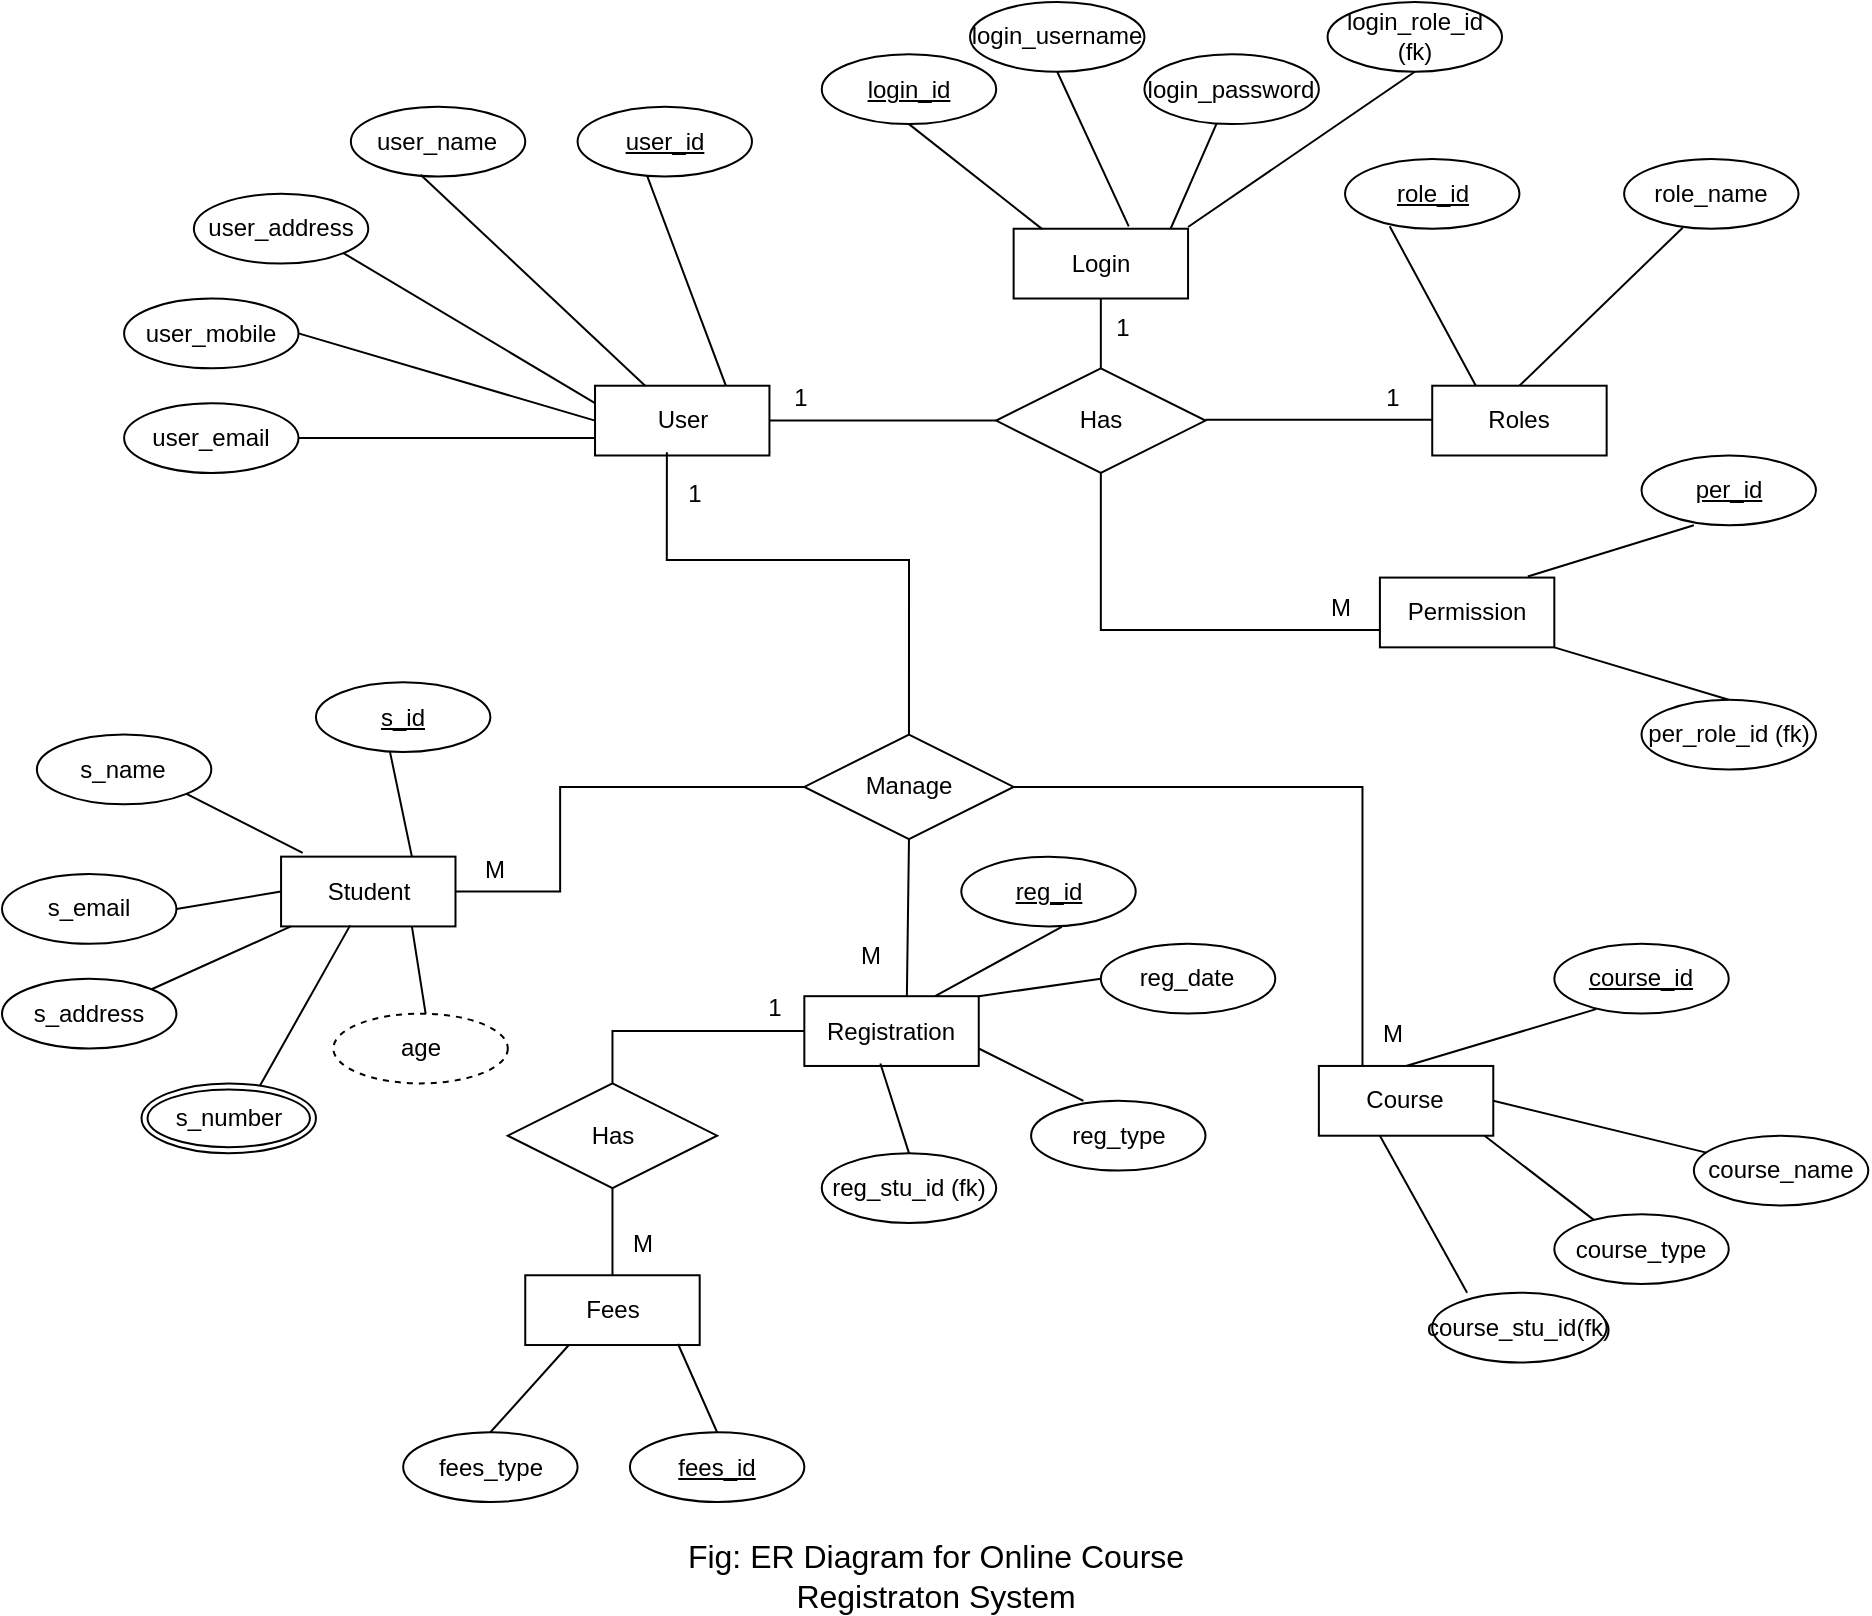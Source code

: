 <mxfile version="24.7.6">
  <diagram name="Page-1" id="-z4FBa4y1muNTdy9gSmg">
    <mxGraphModel dx="2798" dy="1011" grid="1" gridSize="10" guides="1" tooltips="1" connect="1" arrows="1" fold="1" page="1" pageScale="1" pageWidth="1169" pageHeight="827" math="0" shadow="0">
      <root>
        <mxCell id="0" />
        <mxCell id="1" parent="0" />
        <mxCell id="r2_GUlwitlH08SyPvIVj-1" value="Login" style="whiteSpace=wrap;html=1;align=center;" parent="1" vertex="1">
          <mxGeometry x="-545.186" y="131.372" width="87.209" height="34.884" as="geometry" />
        </mxCell>
        <mxCell id="r2_GUlwitlH08SyPvIVj-2" value="User" style="whiteSpace=wrap;html=1;align=center;" parent="1" vertex="1">
          <mxGeometry x="-754.488" y="209.86" width="87.209" height="34.884" as="geometry" />
        </mxCell>
        <mxCell id="r2_GUlwitlH08SyPvIVj-3" value="Roles" style="whiteSpace=wrap;html=1;align=center;" parent="1" vertex="1">
          <mxGeometry x="-335.883" y="209.86" width="87.209" height="34.884" as="geometry" />
        </mxCell>
        <mxCell id="r2_GUlwitlH08SyPvIVj-4" value="Permission" style="whiteSpace=wrap;html=1;align=center;" parent="1" vertex="1">
          <mxGeometry x="-362.046" y="305.791" width="87.209" height="34.884" as="geometry" />
        </mxCell>
        <mxCell id="r2_GUlwitlH08SyPvIVj-5" value="Student" style="whiteSpace=wrap;html=1;align=center;" parent="1" vertex="1">
          <mxGeometry x="-911.465" y="445.326" width="87.209" height="34.884" as="geometry" />
        </mxCell>
        <mxCell id="r2_GUlwitlH08SyPvIVj-6" value="Registration" style="whiteSpace=wrap;html=1;align=center;" parent="1" vertex="1">
          <mxGeometry x="-649.837" y="515.093" width="87.209" height="34.884" as="geometry" />
        </mxCell>
        <mxCell id="r2_GUlwitlH08SyPvIVj-7" value="Course" style="whiteSpace=wrap;html=1;align=center;" parent="1" vertex="1">
          <mxGeometry x="-392.569" y="549.977" width="87.209" height="34.884" as="geometry" />
        </mxCell>
        <mxCell id="r2_GUlwitlH08SyPvIVj-8" value="Fees" style="whiteSpace=wrap;html=1;align=center;" parent="1" vertex="1">
          <mxGeometry x="-789.372" y="654.628" width="87.209" height="34.884" as="geometry" />
        </mxCell>
        <mxCell id="r2_GUlwitlH08SyPvIVj-10" value="login_password" style="ellipse;whiteSpace=wrap;html=1;align=center;" parent="1" vertex="1">
          <mxGeometry x="-479.779" y="44.163" width="87.209" height="34.884" as="geometry" />
        </mxCell>
        <mxCell id="r2_GUlwitlH08SyPvIVj-11" value="login_role_id (fk)" style="ellipse;whiteSpace=wrap;html=1;align=center;" parent="1" vertex="1">
          <mxGeometry x="-388.209" y="18" width="87.209" height="34.884" as="geometry" />
        </mxCell>
        <mxCell id="r2_GUlwitlH08SyPvIVj-13" value="login_username" style="ellipse;whiteSpace=wrap;html=1;align=center;" parent="1" vertex="1">
          <mxGeometry x="-566.988" y="18" width="87.209" height="34.884" as="geometry" />
        </mxCell>
        <mxCell id="r2_GUlwitlH08SyPvIVj-15" value="user_name" style="ellipse;whiteSpace=wrap;html=1;align=center;" parent="1" vertex="1">
          <mxGeometry x="-876.581" y="70.326" width="87.209" height="34.884" as="geometry" />
        </mxCell>
        <mxCell id="r2_GUlwitlH08SyPvIVj-16" value="user_address" style="ellipse;whiteSpace=wrap;html=1;align=center;" parent="1" vertex="1">
          <mxGeometry x="-955.07" y="113.93" width="87.209" height="34.884" as="geometry" />
        </mxCell>
        <mxCell id="r2_GUlwitlH08SyPvIVj-17" value="user_mobile" style="ellipse;whiteSpace=wrap;html=1;align=center;" parent="1" vertex="1">
          <mxGeometry x="-989.953" y="166.256" width="87.209" height="34.884" as="geometry" />
        </mxCell>
        <mxCell id="r2_GUlwitlH08SyPvIVj-19" value="role_name" style="ellipse;whiteSpace=wrap;html=1;align=center;" parent="1" vertex="1">
          <mxGeometry x="-239.953" y="96.488" width="87.209" height="34.884" as="geometry" />
        </mxCell>
        <mxCell id="r2_GUlwitlH08SyPvIVj-21" value="Has" style="shape=rhombus;perimeter=rhombusPerimeter;whiteSpace=wrap;html=1;align=center;" parent="1" vertex="1">
          <mxGeometry x="-553.907" y="201.14" width="104.651" height="52.326" as="geometry" />
        </mxCell>
        <mxCell id="r2_GUlwitlH08SyPvIVj-22" value="" style="endArrow=none;html=1;rounded=0;" parent="1" edge="1">
          <mxGeometry relative="1" as="geometry">
            <mxPoint x="-667.279" y="227.302" as="sourcePoint" />
            <mxPoint x="-553.907" y="227.302" as="targetPoint" />
          </mxGeometry>
        </mxCell>
        <mxCell id="r2_GUlwitlH08SyPvIVj-23" value="" style="endArrow=none;html=1;rounded=0;" parent="1" edge="1">
          <mxGeometry relative="1" as="geometry">
            <mxPoint x="-449.256" y="226.866" as="sourcePoint" />
            <mxPoint x="-335.883" y="226.866" as="targetPoint" />
          </mxGeometry>
        </mxCell>
        <mxCell id="r2_GUlwitlH08SyPvIVj-24" value="" style="endArrow=none;html=1;rounded=0;exitX=0.5;exitY=1;exitDx=0;exitDy=0;" parent="1" source="r2_GUlwitlH08SyPvIVj-1" edge="1">
          <mxGeometry relative="1" as="geometry">
            <mxPoint x="-501.581" y="174.977" as="sourcePoint" />
            <mxPoint x="-501.581" y="201.14" as="targetPoint" />
          </mxGeometry>
        </mxCell>
        <mxCell id="r2_GUlwitlH08SyPvIVj-30" value="" style="endArrow=none;html=1;rounded=0;entryX=0;entryY=0.5;entryDx=0;entryDy=0;" parent="1" target="r2_GUlwitlH08SyPvIVj-2" edge="1">
          <mxGeometry relative="1" as="geometry">
            <mxPoint x="-902.744" y="183.698" as="sourcePoint" />
            <mxPoint x="-754.488" y="201.14" as="targetPoint" />
          </mxGeometry>
        </mxCell>
        <mxCell id="r2_GUlwitlH08SyPvIVj-31" value="" style="endArrow=none;html=1;rounded=0;entryX=0;entryY=0.25;entryDx=0;entryDy=0;exitX=1;exitY=1;exitDx=0;exitDy=0;" parent="1" source="r2_GUlwitlH08SyPvIVj-16" target="r2_GUlwitlH08SyPvIVj-2" edge="1">
          <mxGeometry relative="1" as="geometry">
            <mxPoint x="-894.023" y="131.372" as="sourcePoint" />
            <mxPoint x="-754.488" y="131.372" as="targetPoint" />
          </mxGeometry>
        </mxCell>
        <mxCell id="r2_GUlwitlH08SyPvIVj-32" value="" style="endArrow=none;html=1;rounded=0;" parent="1" target="r2_GUlwitlH08SyPvIVj-2" edge="1">
          <mxGeometry relative="1" as="geometry">
            <mxPoint x="-841.698" y="104.337" as="sourcePoint" />
            <mxPoint x="-702.163" y="104.337" as="targetPoint" />
          </mxGeometry>
        </mxCell>
        <mxCell id="r2_GUlwitlH08SyPvIVj-33" value="" style="endArrow=none;html=1;rounded=0;entryX=0.75;entryY=0;entryDx=0;entryDy=0;exitX=0.4;exitY=1;exitDx=0;exitDy=0;exitPerimeter=0;" parent="1" target="r2_GUlwitlH08SyPvIVj-2" edge="1">
          <mxGeometry relative="1" as="geometry">
            <mxPoint x="-728.325" y="105.209" as="sourcePoint" />
            <mxPoint x="-588.79" y="122.215" as="targetPoint" />
          </mxGeometry>
        </mxCell>
        <mxCell id="r2_GUlwitlH08SyPvIVj-34" value="" style="endArrow=none;html=1;rounded=0;entryX=0.164;entryY=0.005;entryDx=0;entryDy=0;entryPerimeter=0;exitX=0.5;exitY=1;exitDx=0;exitDy=0;" parent="1" target="r2_GUlwitlH08SyPvIVj-1" edge="1">
          <mxGeometry relative="1" as="geometry">
            <mxPoint x="-597.511" y="79.047" as="sourcePoint" />
            <mxPoint x="-466.697" y="96.488" as="targetPoint" />
          </mxGeometry>
        </mxCell>
        <mxCell id="r2_GUlwitlH08SyPvIVj-35" value="" style="endArrow=none;html=1;rounded=0;entryX=0.66;entryY=-0.035;entryDx=0;entryDy=0;entryPerimeter=0;exitX=0.5;exitY=1;exitDx=0;exitDy=0;" parent="1" source="r2_GUlwitlH08SyPvIVj-13" target="r2_GUlwitlH08SyPvIVj-1" edge="1">
          <mxGeometry relative="1" as="geometry">
            <mxPoint x="-519.023" y="96.488" as="sourcePoint" />
            <mxPoint x="-379.488" y="96.488" as="targetPoint" />
          </mxGeometry>
        </mxCell>
        <mxCell id="r2_GUlwitlH08SyPvIVj-36" value="" style="endArrow=none;html=1;rounded=0;entryX=0.9;entryY=0;entryDx=0;entryDy=0;entryPerimeter=0;" parent="1" source="r2_GUlwitlH08SyPvIVj-10" target="r2_GUlwitlH08SyPvIVj-1" edge="1">
          <mxGeometry relative="1" as="geometry">
            <mxPoint x="-492.86" y="113.494" as="sourcePoint" />
            <mxPoint x="-353.325" y="113.494" as="targetPoint" />
          </mxGeometry>
        </mxCell>
        <mxCell id="r2_GUlwitlH08SyPvIVj-37" value="" style="endArrow=none;html=1;rounded=0;entryX=0.5;entryY=1;entryDx=0;entryDy=0;" parent="1" target="r2_GUlwitlH08SyPvIVj-11" edge="1">
          <mxGeometry relative="1" as="geometry">
            <mxPoint x="-457.976" y="130.5" as="sourcePoint" />
            <mxPoint x="-318.441" y="130.5" as="targetPoint" />
          </mxGeometry>
        </mxCell>
        <mxCell id="r2_GUlwitlH08SyPvIVj-39" value="" style="endArrow=none;html=1;rounded=0;entryX=0.336;entryY=0.985;entryDx=0;entryDy=0;entryPerimeter=0;exitX=0.5;exitY=0;exitDx=0;exitDy=0;" parent="1" source="r2_GUlwitlH08SyPvIVj-3" target="r2_GUlwitlH08SyPvIVj-19" edge="1">
          <mxGeometry relative="1" as="geometry">
            <mxPoint x="-362.046" y="174.977" as="sourcePoint" />
            <mxPoint x="-222.511" y="174.977" as="targetPoint" />
          </mxGeometry>
        </mxCell>
        <mxCell id="r2_GUlwitlH08SyPvIVj-41" value="" style="endArrow=none;html=1;rounded=0;entryX=0.256;entryY=0.965;entryDx=0;entryDy=0;entryPerimeter=0;exitX=0.25;exitY=0;exitDx=0;exitDy=0;" parent="1" source="r2_GUlwitlH08SyPvIVj-102" edge="1">
          <mxGeometry relative="1" as="geometry">
            <mxPoint x="-335.883" y="201.14" as="sourcePoint" />
            <mxPoint x="-322.279" y="130.151" as="targetPoint" />
          </mxGeometry>
        </mxCell>
        <mxCell id="r2_GUlwitlH08SyPvIVj-42" value="" style="endArrow=none;html=1;rounded=0;exitX=0.5;exitY=1;exitDx=0;exitDy=0;entryX=0;entryY=0.75;entryDx=0;entryDy=0;" parent="1" source="r2_GUlwitlH08SyPvIVj-21" target="r2_GUlwitlH08SyPvIVj-4" edge="1">
          <mxGeometry relative="1" as="geometry">
            <mxPoint x="-553.907" y="270.907" as="sourcePoint" />
            <mxPoint x="-414.372" y="270.907" as="targetPoint" />
            <Array as="points">
              <mxPoint x="-501.581" y="331.953" />
            </Array>
          </mxGeometry>
        </mxCell>
        <mxCell id="r2_GUlwitlH08SyPvIVj-44" value="per_role_id (fk)" style="ellipse;whiteSpace=wrap;html=1;align=center;" parent="1" vertex="1">
          <mxGeometry x="-231.232" y="366.837" width="87.209" height="34.884" as="geometry" />
        </mxCell>
        <mxCell id="r2_GUlwitlH08SyPvIVj-48" value="" style="endArrow=none;html=1;rounded=0;entryX=0;entryY=0.5;entryDx=0;entryDy=0;exitX=0.848;exitY=-0.015;exitDx=0;exitDy=0;exitPerimeter=0;" parent="1" source="r2_GUlwitlH08SyPvIVj-4" edge="1">
          <mxGeometry relative="1" as="geometry">
            <mxPoint x="-301.0" y="305.791" as="sourcePoint" />
            <mxPoint x="-205.069" y="279.628" as="targetPoint" />
          </mxGeometry>
        </mxCell>
        <mxCell id="r2_GUlwitlH08SyPvIVj-49" value="" style="endArrow=none;html=1;rounded=0;entryX=0.5;entryY=0;entryDx=0;entryDy=0;exitX=1;exitY=1;exitDx=0;exitDy=0;" parent="1" source="r2_GUlwitlH08SyPvIVj-4" target="r2_GUlwitlH08SyPvIVj-44" edge="1">
          <mxGeometry relative="1" as="geometry">
            <mxPoint x="-327.162" y="349.395" as="sourcePoint" />
            <mxPoint x="-187.627" y="349.395" as="targetPoint" />
          </mxGeometry>
        </mxCell>
        <mxCell id="r2_GUlwitlH08SyPvIVj-51" value="" style="endArrow=none;html=1;rounded=0;exitX=0.412;exitY=0.955;exitDx=0;exitDy=0;exitPerimeter=0;entryX=0.5;entryY=0;entryDx=0;entryDy=0;edgeStyle=orthogonalEdgeStyle;" parent="1" source="r2_GUlwitlH08SyPvIVj-2" target="r2_GUlwitlH08SyPvIVj-52" edge="1">
          <mxGeometry relative="1" as="geometry">
            <mxPoint x="-737.046" y="322.797" as="sourcePoint" />
            <mxPoint x="-649.837" y="410.442" as="targetPoint" />
            <Array as="points">
              <mxPoint x="-718.732" y="297.07" />
              <mxPoint x="-597.511" y="297.07" />
            </Array>
          </mxGeometry>
        </mxCell>
        <mxCell id="r2_GUlwitlH08SyPvIVj-52" value="Manage" style="shape=rhombus;perimeter=rhombusPerimeter;whiteSpace=wrap;html=1;align=center;" parent="1" vertex="1">
          <mxGeometry x="-649.837" y="384.279" width="104.651" height="52.326" as="geometry" />
        </mxCell>
        <mxCell id="r2_GUlwitlH08SyPvIVj-53" value="" style="endArrow=none;html=1;rounded=0;exitX=0.588;exitY=0.005;exitDx=0;exitDy=0;entryX=0.5;entryY=1;entryDx=0;entryDy=0;exitPerimeter=0;" parent="1" source="r2_GUlwitlH08SyPvIVj-6" target="r2_GUlwitlH08SyPvIVj-52" edge="1">
          <mxGeometry relative="1" as="geometry">
            <mxPoint x="-562.628" y="366.837" as="sourcePoint" />
            <mxPoint x="-423.093" y="366.837" as="targetPoint" />
          </mxGeometry>
        </mxCell>
        <mxCell id="r2_GUlwitlH08SyPvIVj-54" value="" style="endArrow=none;html=1;rounded=0;exitX=1;exitY=0.5;exitDx=0;exitDy=0;" parent="1" source="r2_GUlwitlH08SyPvIVj-5" edge="1">
          <mxGeometry relative="1" as="geometry">
            <mxPoint x="-771.93" y="480.209" as="sourcePoint" />
            <mxPoint x="-649.837" y="410.442" as="targetPoint" />
            <Array as="points">
              <mxPoint x="-771.93" y="462.767" />
              <mxPoint x="-771.93" y="410.442" />
            </Array>
          </mxGeometry>
        </mxCell>
        <mxCell id="r2_GUlwitlH08SyPvIVj-55" value="" style="endArrow=none;html=1;rounded=0;exitX=1;exitY=0.5;exitDx=0;exitDy=0;entryX=0.25;entryY=0;entryDx=0;entryDy=0;" parent="1" source="r2_GUlwitlH08SyPvIVj-52" target="r2_GUlwitlH08SyPvIVj-7" edge="1">
          <mxGeometry relative="1" as="geometry">
            <mxPoint x="-562.628" y="366.837" as="sourcePoint" />
            <mxPoint x="-370.767" y="410.442" as="targetPoint" />
            <Array as="points">
              <mxPoint x="-370.767" y="410.442" />
            </Array>
          </mxGeometry>
        </mxCell>
        <mxCell id="r2_GUlwitlH08SyPvIVj-56" value="" style="endArrow=none;html=1;rounded=0;entryX=0;entryY=0.5;entryDx=0;entryDy=0;exitX=0.5;exitY=0;exitDx=0;exitDy=0;" parent="1" source="r2_GUlwitlH08SyPvIVj-8" target="r2_GUlwitlH08SyPvIVj-6" edge="1">
          <mxGeometry relative="1" as="geometry">
            <mxPoint x="-742.279" y="628.465" as="sourcePoint" />
            <mxPoint x="-423.093" y="488.93" as="targetPoint" />
            <Array as="points">
              <mxPoint x="-745.767" y="558.698" />
              <mxPoint x="-745.767" y="532.535" />
            </Array>
          </mxGeometry>
        </mxCell>
        <mxCell id="r2_GUlwitlH08SyPvIVj-57" value="Has" style="shape=rhombus;perimeter=rhombusPerimeter;whiteSpace=wrap;html=1;align=center;" parent="1" vertex="1">
          <mxGeometry x="-798.093" y="558.698" width="104.651" height="52.326" as="geometry" />
        </mxCell>
        <mxCell id="r2_GUlwitlH08SyPvIVj-59" value="fees_type" style="ellipse;whiteSpace=wrap;html=1;align=center;" parent="1" vertex="1">
          <mxGeometry x="-850.419" y="733.116" width="87.209" height="34.884" as="geometry" />
        </mxCell>
        <mxCell id="r2_GUlwitlH08SyPvIVj-62" value="course_type" style="ellipse;whiteSpace=wrap;html=1;align=center;" parent="1" vertex="1">
          <mxGeometry x="-274.837" y="624.105" width="87.209" height="34.884" as="geometry" />
        </mxCell>
        <mxCell id="r2_GUlwitlH08SyPvIVj-63" value="course_stu_id(fk)" style="ellipse;whiteSpace=wrap;html=1;align=center;" parent="1" vertex="1">
          <mxGeometry x="-335.883" y="663.349" width="87.209" height="34.884" as="geometry" />
        </mxCell>
        <mxCell id="r2_GUlwitlH08SyPvIVj-66" value="reg_stu_id (fk)" style="ellipse;whiteSpace=wrap;html=1;align=center;" parent="1" vertex="1">
          <mxGeometry x="-641.116" y="593.581" width="87.209" height="34.884" as="geometry" />
        </mxCell>
        <mxCell id="r2_GUlwitlH08SyPvIVj-67" value="course_name" style="ellipse;whiteSpace=wrap;html=1;align=center;" parent="1" vertex="1">
          <mxGeometry x="-205.069" y="584.86" width="87.209" height="34.884" as="geometry" />
        </mxCell>
        <mxCell id="r2_GUlwitlH08SyPvIVj-68" value="reg_date" style="ellipse;whiteSpace=wrap;html=1;align=center;" parent="1" vertex="1">
          <mxGeometry x="-501.581" y="488.93" width="87.209" height="34.884" as="geometry" />
        </mxCell>
        <mxCell id="r2_GUlwitlH08SyPvIVj-69" value="reg_type" style="ellipse;whiteSpace=wrap;html=1;align=center;" parent="1" vertex="1">
          <mxGeometry x="-536.465" y="567.419" width="87.209" height="34.884" as="geometry" />
        </mxCell>
        <mxCell id="r2_GUlwitlH08SyPvIVj-75" value="s_name" style="ellipse;whiteSpace=wrap;html=1;align=center;" parent="1" vertex="1">
          <mxGeometry x="-1033.558" y="384.279" width="87.209" height="34.884" as="geometry" />
        </mxCell>
        <mxCell id="r2_GUlwitlH08SyPvIVj-78" value="s_address" style="ellipse;whiteSpace=wrap;html=1;align=center;" parent="1" vertex="1">
          <mxGeometry x="-1051" y="506.372" width="87.209" height="34.884" as="geometry" />
        </mxCell>
        <mxCell id="r2_GUlwitlH08SyPvIVj-79" value="s_email" style="ellipse;whiteSpace=wrap;html=1;align=center;" parent="1" vertex="1">
          <mxGeometry x="-1051" y="454.047" width="87.209" height="34.884" as="geometry" />
        </mxCell>
        <mxCell id="r2_GUlwitlH08SyPvIVj-80" value="" style="endArrow=none;html=1;rounded=0;entryX=0.676;entryY=1.005;entryDx=0;entryDy=0;entryPerimeter=0;exitX=0.75;exitY=0;exitDx=0;exitDy=0;" parent="1" source="r2_GUlwitlH08SyPvIVj-6" edge="1">
          <mxGeometry relative="1" as="geometry">
            <mxPoint x="-571.349" y="488.93" as="sourcePoint" />
            <mxPoint x="-521.116" y="480.384" as="targetPoint" />
          </mxGeometry>
        </mxCell>
        <mxCell id="r2_GUlwitlH08SyPvIVj-81" value="" style="endArrow=none;html=1;rounded=0;entryX=0.72;entryY=0.945;entryDx=0;entryDy=0;entryPerimeter=0;exitX=0.75;exitY=0;exitDx=0;exitDy=0;" parent="1" source="r2_GUlwitlH08SyPvIVj-5" edge="1">
          <mxGeometry relative="1" as="geometry">
            <mxPoint x="-832.977" y="515.093" as="sourcePoint" />
            <mxPoint x="-857.395" y="391.081" as="targetPoint" />
          </mxGeometry>
        </mxCell>
        <mxCell id="r2_GUlwitlH08SyPvIVj-82" value="" style="endArrow=none;html=1;rounded=0;entryX=1;entryY=0;entryDx=0;entryDy=0;" parent="1" source="r2_GUlwitlH08SyPvIVj-5" target="r2_GUlwitlH08SyPvIVj-78" edge="1">
          <mxGeometry relative="1" as="geometry">
            <mxPoint x="-571.349" y="488.93" as="sourcePoint" />
            <mxPoint x="-597.511" y="462.767" as="targetPoint" />
          </mxGeometry>
        </mxCell>
        <mxCell id="r2_GUlwitlH08SyPvIVj-83" value="" style="endArrow=none;html=1;rounded=0;entryX=1;entryY=0;entryDx=0;entryDy=0;exitX=0.396;exitY=0.985;exitDx=0;exitDy=0;exitPerimeter=0;" parent="1" source="r2_GUlwitlH08SyPvIVj-5" edge="1">
          <mxGeometry relative="1" as="geometry">
            <mxPoint x="-571.349" y="488.93" as="sourcePoint" />
            <mxPoint x="-924.237" y="563.806" as="targetPoint" />
          </mxGeometry>
        </mxCell>
        <mxCell id="r2_GUlwitlH08SyPvIVj-84" value="" style="endArrow=none;html=1;rounded=0;entryX=0.436;entryY=0.115;entryDx=0;entryDy=0;entryPerimeter=0;exitX=0.75;exitY=1;exitDx=0;exitDy=0;" parent="1" source="r2_GUlwitlH08SyPvIVj-5" edge="1">
          <mxGeometry relative="1" as="geometry">
            <mxPoint x="-571.349" y="488.93" as="sourcePoint" />
            <mxPoint x="-838.558" y="527.826" as="targetPoint" />
          </mxGeometry>
        </mxCell>
        <mxCell id="r2_GUlwitlH08SyPvIVj-86" value="" style="endArrow=none;html=1;rounded=0;entryX=0.5;entryY=0;entryDx=0;entryDy=0;exitX=0.25;exitY=1;exitDx=0;exitDy=0;" parent="1" source="r2_GUlwitlH08SyPvIVj-8" target="r2_GUlwitlH08SyPvIVj-59" edge="1">
          <mxGeometry relative="1" as="geometry">
            <mxPoint x="-571.349" y="488.93" as="sourcePoint" />
            <mxPoint x="-431.814" y="488.93" as="targetPoint" />
          </mxGeometry>
        </mxCell>
        <mxCell id="r2_GUlwitlH08SyPvIVj-87" value="" style="endArrow=none;html=1;rounded=0;exitX=0.876;exitY=0.985;exitDx=0;exitDy=0;exitPerimeter=0;entryX=0.5;entryY=0;entryDx=0;entryDy=0;" parent="1" source="r2_GUlwitlH08SyPvIVj-8" target="r2_GUlwitlH08SyPvIVj-107" edge="1">
          <mxGeometry relative="1" as="geometry">
            <mxPoint x="-571.349" y="488.93" as="sourcePoint" />
            <mxPoint x="-677.933" y="717.491" as="targetPoint" />
          </mxGeometry>
        </mxCell>
        <mxCell id="r2_GUlwitlH08SyPvIVj-89" value="" style="endArrow=none;html=1;rounded=0;exitX=1;exitY=0.5;exitDx=0;exitDy=0;" parent="1" source="r2_GUlwitlH08SyPvIVj-7" target="r2_GUlwitlH08SyPvIVj-67" edge="1">
          <mxGeometry relative="1" as="geometry">
            <mxPoint x="-571.349" y="488.93" as="sourcePoint" />
            <mxPoint x="-431.814" y="488.93" as="targetPoint" />
          </mxGeometry>
        </mxCell>
        <mxCell id="r2_GUlwitlH08SyPvIVj-90" value="" style="endArrow=none;html=1;rounded=0;entryX=0.228;entryY=0.085;entryDx=0;entryDy=0;entryPerimeter=0;" parent="1" target="r2_GUlwitlH08SyPvIVj-62" edge="1">
          <mxGeometry relative="1" as="geometry">
            <mxPoint x="-309.721" y="584.86" as="sourcePoint" />
            <mxPoint x="-431.814" y="488.93" as="targetPoint" />
          </mxGeometry>
        </mxCell>
        <mxCell id="r2_GUlwitlH08SyPvIVj-91" value="" style="endArrow=none;html=1;rounded=0;entryX=0.2;entryY=0;entryDx=0;entryDy=0;entryPerimeter=0;exitX=0.35;exitY=1;exitDx=0;exitDy=0;exitPerimeter=0;" parent="1" source="r2_GUlwitlH08SyPvIVj-7" target="r2_GUlwitlH08SyPvIVj-63" edge="1">
          <mxGeometry relative="1" as="geometry">
            <mxPoint x="-392.569" y="611.023" as="sourcePoint" />
            <mxPoint x="-253.034" y="611.023" as="targetPoint" />
          </mxGeometry>
        </mxCell>
        <mxCell id="r2_GUlwitlH08SyPvIVj-92" value="" style="endArrow=none;html=1;rounded=0;entryX=0.24;entryY=0.935;entryDx=0;entryDy=0;entryPerimeter=0;exitX=0.5;exitY=0;exitDx=0;exitDy=0;" parent="1" source="r2_GUlwitlH08SyPvIVj-7" edge="1">
          <mxGeometry relative="1" as="geometry">
            <mxPoint x="-335.883" y="546.488" as="sourcePoint" />
            <mxPoint x="-253.907" y="521.547" as="targetPoint" />
          </mxGeometry>
        </mxCell>
        <mxCell id="r2_GUlwitlH08SyPvIVj-93" value="" style="endArrow=none;html=1;rounded=0;entryX=0.5;entryY=0;entryDx=0;entryDy=0;exitX=0.436;exitY=0.965;exitDx=0;exitDy=0;exitPerimeter=0;" parent="1" source="r2_GUlwitlH08SyPvIVj-6" target="r2_GUlwitlH08SyPvIVj-66" edge="1">
          <mxGeometry relative="1" as="geometry">
            <mxPoint x="-641.116" y="566.983" as="sourcePoint" />
            <mxPoint x="-501.581" y="566.983" as="targetPoint" />
          </mxGeometry>
        </mxCell>
        <mxCell id="r2_GUlwitlH08SyPvIVj-95" value="" style="endArrow=none;html=1;rounded=0;entryX=0.3;entryY=0;entryDx=0;entryDy=0;entryPerimeter=0;" parent="1" target="r2_GUlwitlH08SyPvIVj-69" edge="1">
          <mxGeometry relative="1" as="geometry">
            <mxPoint x="-562.628" y="541.256" as="sourcePoint" />
            <mxPoint x="-440.535" y="541.256" as="targetPoint" />
          </mxGeometry>
        </mxCell>
        <mxCell id="r2_GUlwitlH08SyPvIVj-96" value="" style="endArrow=none;html=1;rounded=0;exitX=1;exitY=0;exitDx=0;exitDy=0;entryX=0;entryY=0.5;entryDx=0;entryDy=0;" parent="1" source="r2_GUlwitlH08SyPvIVj-6" target="r2_GUlwitlH08SyPvIVj-68" edge="1">
          <mxGeometry relative="1" as="geometry">
            <mxPoint x="-658.558" y="471.488" as="sourcePoint" />
            <mxPoint x="-519.023" y="471.488" as="targetPoint" />
          </mxGeometry>
        </mxCell>
        <mxCell id="r2_GUlwitlH08SyPvIVj-98" value="" style="endArrow=none;html=1;rounded=0;entryX=0.124;entryY=-0.055;entryDx=0;entryDy=0;entryPerimeter=0;exitX=1;exitY=1;exitDx=0;exitDy=0;" parent="1" source="r2_GUlwitlH08SyPvIVj-75" target="r2_GUlwitlH08SyPvIVj-5" edge="1">
          <mxGeometry relative="1" as="geometry">
            <mxPoint x="-972.512" y="410.006" as="sourcePoint" />
            <mxPoint x="-832.977" y="410.006" as="targetPoint" />
          </mxGeometry>
        </mxCell>
        <mxCell id="r2_GUlwitlH08SyPvIVj-99" value="" style="endArrow=none;html=1;rounded=0;exitX=1;exitY=0.5;exitDx=0;exitDy=0;entryX=0;entryY=0.5;entryDx=0;entryDy=0;" parent="1" source="r2_GUlwitlH08SyPvIVj-79" target="r2_GUlwitlH08SyPvIVj-5" edge="1">
          <mxGeometry relative="1" as="geometry">
            <mxPoint x="-571.349" y="558.698" as="sourcePoint" />
            <mxPoint x="-876.581" y="576.14" as="targetPoint" />
          </mxGeometry>
        </mxCell>
        <mxCell id="r2_GUlwitlH08SyPvIVj-100" value="login_id" style="ellipse;whiteSpace=wrap;html=1;align=center;fontStyle=4;" parent="1" vertex="1">
          <mxGeometry x="-641.116" y="44.163" width="87.209" height="34.884" as="geometry" />
        </mxCell>
        <mxCell id="r2_GUlwitlH08SyPvIVj-101" value="user_id" style="ellipse;whiteSpace=wrap;html=1;align=center;fontStyle=4;" parent="1" vertex="1">
          <mxGeometry x="-763.209" y="70.326" width="87.209" height="34.884" as="geometry" />
        </mxCell>
        <mxCell id="r2_GUlwitlH08SyPvIVj-103" value="" style="endArrow=none;html=1;rounded=0;entryX=0.256;entryY=0.965;entryDx=0;entryDy=0;entryPerimeter=0;exitX=0.25;exitY=0;exitDx=0;exitDy=0;" parent="1" source="r2_GUlwitlH08SyPvIVj-3" target="r2_GUlwitlH08SyPvIVj-102" edge="1">
          <mxGeometry relative="1" as="geometry">
            <mxPoint x="-314.081" y="209.86" as="sourcePoint" />
            <mxPoint x="-322.279" y="130.151" as="targetPoint" />
          </mxGeometry>
        </mxCell>
        <mxCell id="r2_GUlwitlH08SyPvIVj-102" value="role_id" style="ellipse;whiteSpace=wrap;html=1;align=center;fontStyle=4;" parent="1" vertex="1">
          <mxGeometry x="-379.488" y="96.488" width="87.209" height="34.884" as="geometry" />
        </mxCell>
        <mxCell id="r2_GUlwitlH08SyPvIVj-104" value="per_id" style="ellipse;whiteSpace=wrap;html=1;align=center;fontStyle=4;" parent="1" vertex="1">
          <mxGeometry x="-231.232" y="244.744" width="87.209" height="34.884" as="geometry" />
        </mxCell>
        <mxCell id="r2_GUlwitlH08SyPvIVj-105" value="course_id" style="ellipse;whiteSpace=wrap;html=1;align=center;fontStyle=4;" parent="1" vertex="1">
          <mxGeometry x="-274.837" y="488.93" width="87.209" height="34.884" as="geometry" />
        </mxCell>
        <mxCell id="r2_GUlwitlH08SyPvIVj-106" value="reg_id" style="ellipse;whiteSpace=wrap;html=1;align=center;fontStyle=4;" parent="1" vertex="1">
          <mxGeometry x="-571.349" y="445.326" width="87.209" height="34.884" as="geometry" />
        </mxCell>
        <mxCell id="r2_GUlwitlH08SyPvIVj-107" value="fees_id" style="ellipse;whiteSpace=wrap;html=1;align=center;fontStyle=4;" parent="1" vertex="1">
          <mxGeometry x="-737.046" y="733.116" width="87.209" height="34.884" as="geometry" />
        </mxCell>
        <mxCell id="r2_GUlwitlH08SyPvIVj-108" value="s_id" style="ellipse;whiteSpace=wrap;html=1;align=center;fontStyle=4;" parent="1" vertex="1">
          <mxGeometry x="-894.023" y="358.116" width="87.209" height="34.884" as="geometry" />
        </mxCell>
        <mxCell id="r2_GUlwitlH08SyPvIVj-109" value="s_number" style="ellipse;shape=doubleEllipse;margin=3;whiteSpace=wrap;html=1;align=center;" parent="1" vertex="1">
          <mxGeometry x="-981.233" y="558.698" width="87.209" height="34.884" as="geometry" />
        </mxCell>
        <mxCell id="r2_GUlwitlH08SyPvIVj-110" value="age" style="ellipse;whiteSpace=wrap;html=1;align=center;dashed=1;" parent="1" vertex="1">
          <mxGeometry x="-885.302" y="523.814" width="87.209" height="34.884" as="geometry" />
        </mxCell>
        <mxCell id="0E739cw5OknVac1vhH8L-2" value="user_email" style="ellipse;whiteSpace=wrap;html=1;align=center;" parent="1" vertex="1">
          <mxGeometry x="-989.953" y="218.581" width="87.209" height="34.884" as="geometry" />
        </mxCell>
        <mxCell id="0E739cw5OknVac1vhH8L-4" value="" style="endArrow=none;html=1;rounded=0;entryX=0;entryY=0.75;entryDx=0;entryDy=0;" parent="1" target="r2_GUlwitlH08SyPvIVj-2" edge="1">
          <mxGeometry width="50" height="50" relative="1" as="geometry">
            <mxPoint x="-902.744" y="236.023" as="sourcePoint" />
            <mxPoint x="-859.139" y="192.419" as="targetPoint" />
          </mxGeometry>
        </mxCell>
        <mxCell id="0E739cw5OknVac1vhH8L-10" value="1" style="text;html=1;align=center;verticalAlign=middle;resizable=0;points=[];autosize=1;strokeColor=none;fillColor=none;" parent="1" vertex="1">
          <mxGeometry x="-667.279" y="201.14" width="30" height="30" as="geometry" />
        </mxCell>
        <mxCell id="0E739cw5OknVac1vhH8L-11" value="M" style="text;html=1;align=center;verticalAlign=middle;resizable=0;points=[];autosize=1;strokeColor=none;fillColor=none;" parent="1" vertex="1">
          <mxGeometry x="-396.93" y="305.791" width="30" height="30" as="geometry" />
        </mxCell>
        <mxCell id="0E739cw5OknVac1vhH8L-12" value="1" style="text;html=1;align=center;verticalAlign=middle;resizable=0;points=[];autosize=1;strokeColor=none;fillColor=none;" parent="1" vertex="1">
          <mxGeometry x="-370.767" y="201.14" width="30" height="30" as="geometry" />
        </mxCell>
        <mxCell id="0E739cw5OknVac1vhH8L-13" value="1" style="text;html=1;align=center;verticalAlign=middle;resizable=0;points=[];autosize=1;strokeColor=none;fillColor=none;" parent="1" vertex="1">
          <mxGeometry x="-505.942" y="166.256" width="30" height="30" as="geometry" />
        </mxCell>
        <mxCell id="0E739cw5OknVac1vhH8L-14" value="M" style="text;html=1;align=center;verticalAlign=middle;resizable=0;points=[];autosize=1;strokeColor=none;fillColor=none;" parent="1" vertex="1">
          <mxGeometry x="-370.767" y="519.453" width="30" height="30" as="geometry" />
        </mxCell>
        <mxCell id="0E739cw5OknVac1vhH8L-15" value="M" style="text;html=1;align=center;verticalAlign=middle;resizable=0;points=[];autosize=1;strokeColor=none;fillColor=none;" parent="1" vertex="1">
          <mxGeometry x="-819.895" y="436.605" width="30" height="30" as="geometry" />
        </mxCell>
        <mxCell id="0E739cw5OknVac1vhH8L-16" value="1" style="text;html=1;align=center;verticalAlign=middle;resizable=0;points=[];autosize=1;strokeColor=none;fillColor=none;" parent="1" vertex="1">
          <mxGeometry x="-680.36" y="506.372" width="30" height="30" as="geometry" />
        </mxCell>
        <mxCell id="0E739cw5OknVac1vhH8L-17" value="M" style="text;html=1;align=center;verticalAlign=middle;resizable=0;points=[];autosize=1;strokeColor=none;fillColor=none;" parent="1" vertex="1">
          <mxGeometry x="-745.767" y="624.105" width="30" height="30" as="geometry" />
        </mxCell>
        <mxCell id="0E739cw5OknVac1vhH8L-20" value="1" style="text;html=1;align=center;verticalAlign=middle;resizable=0;points=[];autosize=1;strokeColor=none;fillColor=none;" parent="1" vertex="1">
          <mxGeometry x="-719.604" y="249.105" width="30" height="30" as="geometry" />
        </mxCell>
        <mxCell id="0E739cw5OknVac1vhH8L-21" value="M" style="text;html=1;align=center;verticalAlign=middle;resizable=0;points=[];autosize=1;strokeColor=none;fillColor=none;" parent="1" vertex="1">
          <mxGeometry x="-632.395" y="480.209" width="30" height="30" as="geometry" />
        </mxCell>
        <mxCell id="n1IbXxUGs1j9925QOxQ5-3" value="&lt;font style=&quot;font-size: 16px;&quot;&gt;Fig: ER Diagram for Online Course Registraton System&lt;/font&gt;" style="text;html=1;align=center;verticalAlign=middle;whiteSpace=wrap;rounded=0;" vertex="1" parent="1">
          <mxGeometry x="-738" y="790" width="308" height="30" as="geometry" />
        </mxCell>
      </root>
    </mxGraphModel>
  </diagram>
</mxfile>
